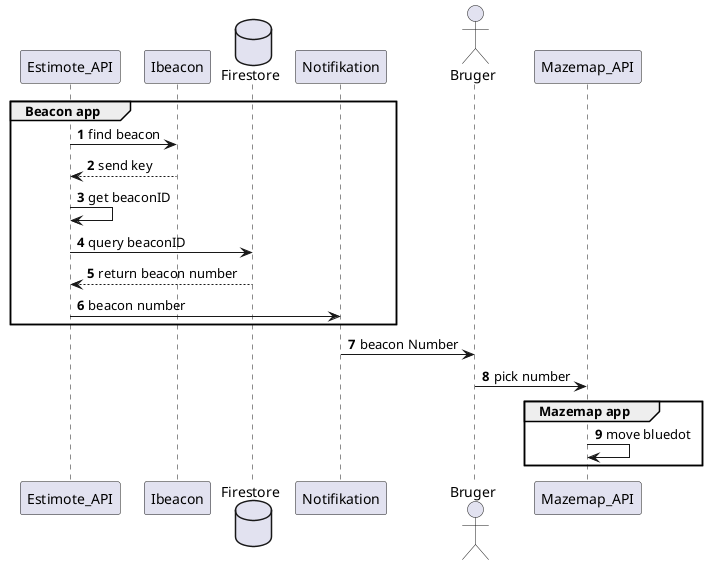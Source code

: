@startuml
'https://plantuml.com/sequence-diagram
participant Estimote_API as estimote
participant Ibeacon as Ibeacon
database Firestore as firestore
participant Notifikation as notifikation
actor Bruger as Bruger
participant Mazemap_API as mazemap


autonumber

group Beacon app
estimote -> Ibeacon :find beacon
Ibeacon --> estimote : send key
estimote -> estimote : get beaconID
estimote -> firestore : query beaconID
firestore --> estimote : return beacon number
estimote ->notifikation : beacon number
end
notifikation -> Bruger : beacon Number
Bruger -> mazemap : pick number
group Mazemap app
mazemap -> mazemap :move bluedot
end

@enduml